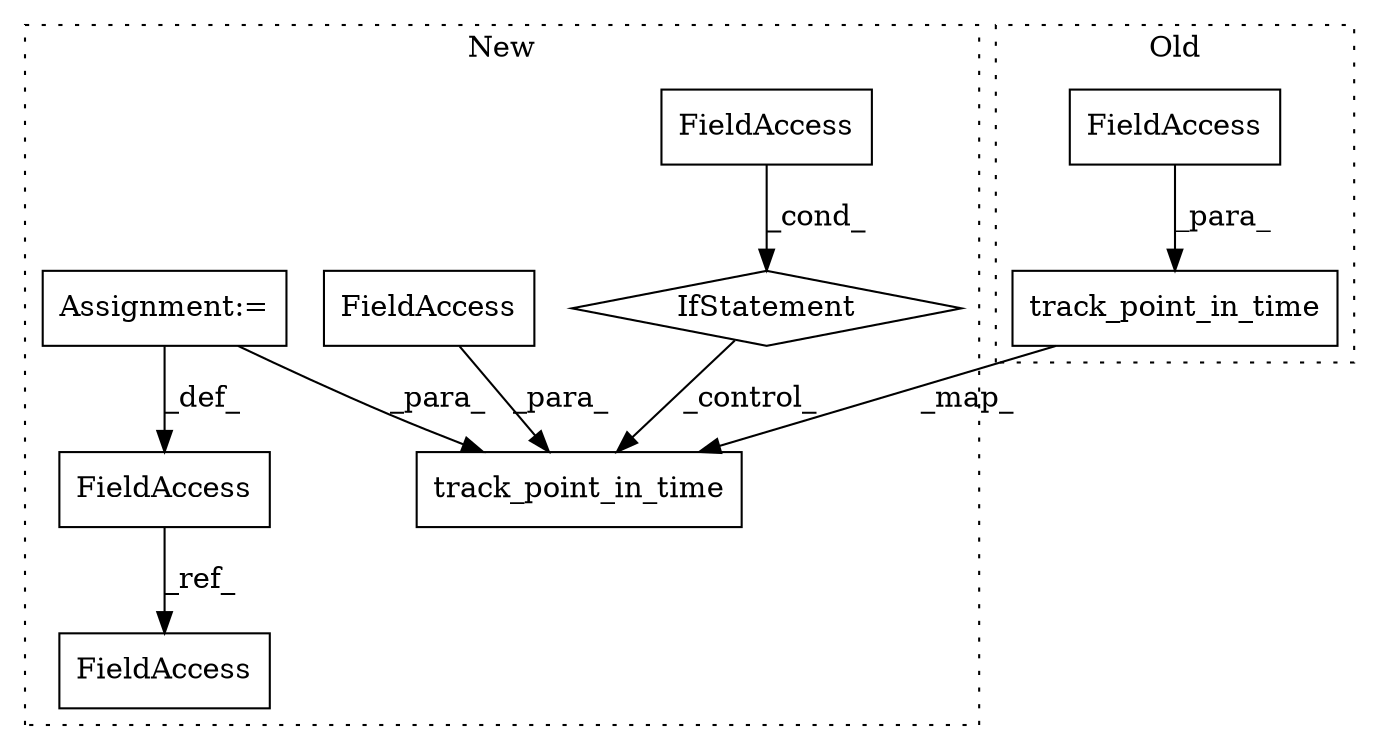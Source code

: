 digraph G {
subgraph cluster0 {
1 [label="track_point_in_time" a="32" s="4675,4779" l="20,1" shape="box"];
5 [label="FieldAccess" a="22" s="4706" l="21" shape="box"];
label = "Old";
style="dotted";
}
subgraph cluster1 {
2 [label="track_point_in_time" a="32" s="3449,3536" l="20,1" shape="box"];
3 [label="FieldAccess" a="22" s="3421" l="18" shape="box"];
4 [label="FieldAccess" a="22" s="3480" l="20" shape="box"];
6 [label="IfStatement" a="25" s="3417,3439" l="4,2" shape="diamond"];
7 [label="Assignment:=" a="7" s="3352" l="1" shape="box"];
8 [label="FieldAccess" a="22" s="3338" l="14" shape="box"];
9 [label="FieldAccess" a="22" s="3501" l="14" shape="box"];
label = "New";
style="dotted";
}
1 -> 2 [label="_map_"];
3 -> 6 [label="_cond_"];
4 -> 2 [label="_para_"];
5 -> 1 [label="_para_"];
6 -> 2 [label="_control_"];
7 -> 8 [label="_def_"];
7 -> 2 [label="_para_"];
8 -> 9 [label="_ref_"];
}